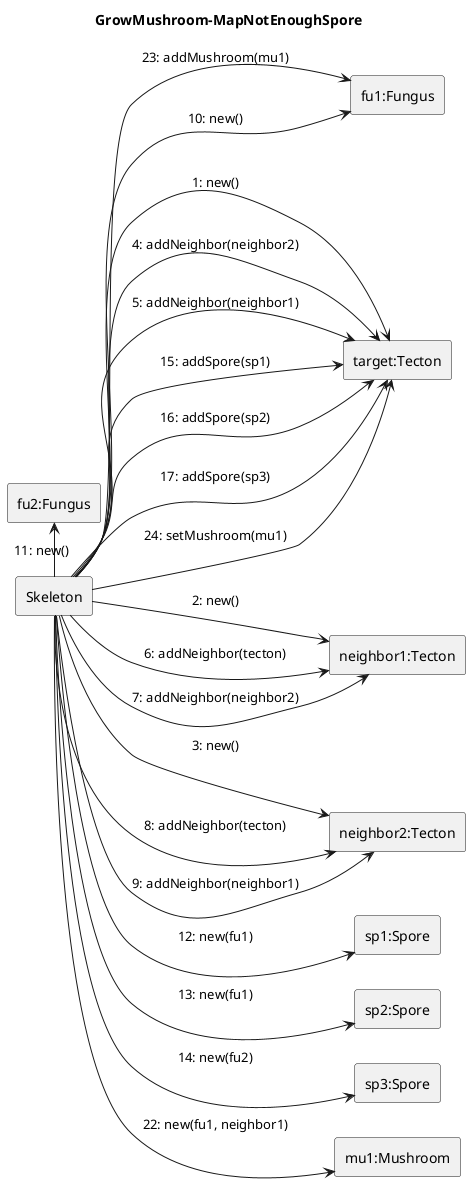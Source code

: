 @startuml Grow-mushroom/map-not-enough-spore
left to right direction

title GrowMushroom-MapNotEnoughSpore

rectangle Skeleton as S 

rectangle "fu1:Fungus" as fu1
rectangle "fu2:Fungus" as fu2
rectangle "target:Tecton" as tecton
rectangle "neighbor1:Tecton" as neighbor1
rectangle "neighbor2:Tecton" as neighbor2
rectangle "sp1:Spore" as sp1
rectangle "sp2:Spore" as sp2
rectangle "sp3:Spore" as sp3
rectangle "mu1:Mushroom" as mu1

S --> tecton: 1: new()
S --> neighbor1: 2: new()
S --> neighbor2: 3: new()
S --> tecton: 4: addNeighbor(neighbor2)
S --> tecton: 5: addNeighbor(neighbor1)
S --> neighbor1: 6: addNeighbor(tecton)
S --> neighbor1: 7: addNeighbor(neighbor2)
S --> neighbor2: 8: addNeighbor(tecton)
S --> neighbor2: 9: addNeighbor(neighbor1)

S -left-> fu1: 10: new()
S -left-> fu2: 11: new()

S --> sp1: 12: new(fu1)
S --> sp2: 13: new(fu1)
S --> sp3: 14: new(fu2)
S --> tecton: 15: addSpore(sp1)
S --> tecton: 16: addSpore(sp2)
S --> tecton: 17: addSpore(sp3)

S --> mu1: 22: new(fu1, neighbor1)
S --> fu1: 23: addMushroom(mu1)
S --> tecton: 24: setMushroom(mu1)

@enduml